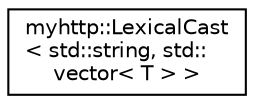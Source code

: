 digraph "Graphical Class Hierarchy"
{
 // LATEX_PDF_SIZE
  edge [fontname="Helvetica",fontsize="10",labelfontname="Helvetica",labelfontsize="10"];
  node [fontname="Helvetica",fontsize="10",shape=record];
  rankdir="LR";
  Node0 [label="myhttp::LexicalCast\l\< std::string, std::\lvector\< T \> \>",height=0.2,width=0.4,color="black", fillcolor="white", style="filled",URL="$classmyhttp_1_1LexicalCast_3_01std_1_1string_00_01std_1_1vector_3_01T_01_4_01_4.html",tooltip="类型转换模板类片特化(YAML String 转换成 std::vector<T>)"];
}

